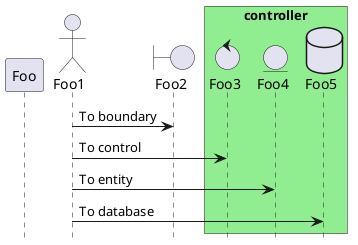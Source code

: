 ' sequence diagram
@startuml
hide footbox
participant Foo
actor Foo1
boundary Foo2

box "controller" #LightGreen
    control Foo3
    entity Foo4
    database Foo5
end box

Foo1 -> Foo2 : To boundary
Foo1 -> Foo3 : To control
Foo1 -> Foo4 : To entity
Foo1 -> Foo5 : To database
@enduml

' class diagram
@startuml
!define table(x) class x << (T,#FFAAAA) >>
!define primary_key(x) <u>x</u>
hide methods

package event #FFFFFF {
    class Base {
    }

    package trigger #FFFFFF {
        class Queue {
            #q_
            +put_q()
            +join_q()
        }
    }
    package handler #FFFFFF {
        class Thread {
            #thread_
            +start()
            +stop()
            +join()
            #thread_main()
            #is_condition()
            #run_in_condition()
        }
    }

    Base <|-- Queue
    Base <|-- Thread
}

table(geo) {
    primary_key(ix)
    longitude
    latitude
}

scale 800 width
Class01 <|-- Class02
Class03 *-- Class04
Class05 o-- Class06
Class07 .. Class08
Class09 -- Class10
Class11 <|.. Class12
Class13 --> Class14
Class15 ..> Class16
Class17 ..|> Class18
Class19 <--* Class20
@enduml

' activity diagram
@startuml

(*) --> "First Activity"
"First Activity" --> (*)

@enduml
